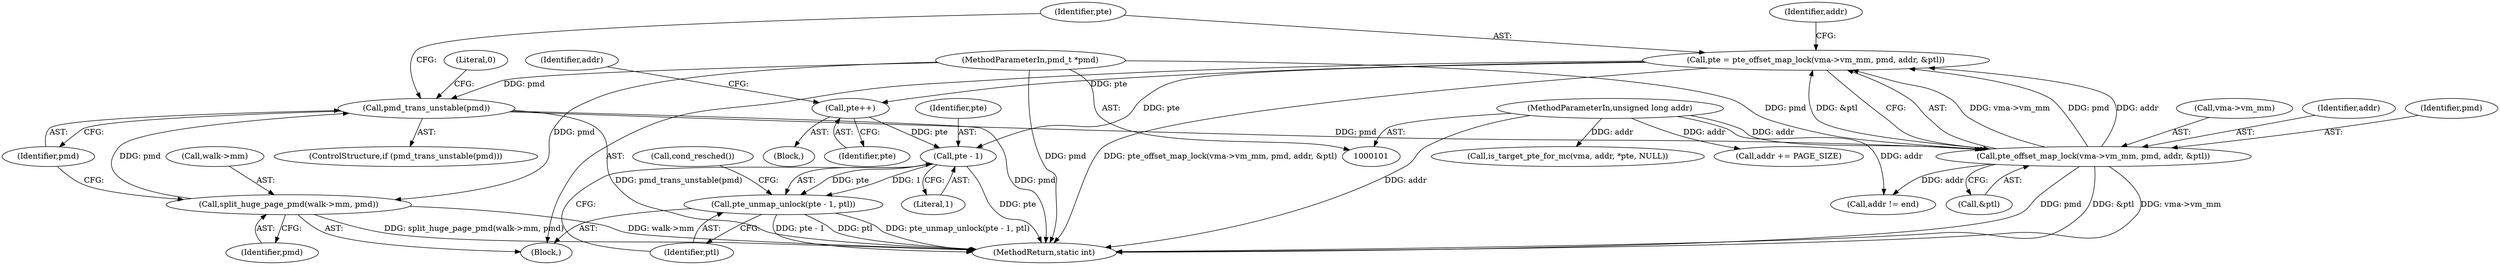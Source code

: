 digraph "0_linux_4a1d704194a441bf83c636004a479e01360ec850_4@pointer" {
"1000157" [label="(Call,pte - 1)"];
"1000125" [label="(Call,pte = pte_offset_map_lock(vma->vm_mm, pmd, addr, &ptl))"];
"1000127" [label="(Call,pte_offset_map_lock(vma->vm_mm, pmd, addr, &ptl))"];
"1000121" [label="(Call,pmd_trans_unstable(pmd))"];
"1000115" [label="(Call,split_huge_page_pmd(walk->mm, pmd))"];
"1000102" [label="(MethodParameterIn,pmd_t *pmd)"];
"1000103" [label="(MethodParameterIn,unsigned long addr)"];
"1000140" [label="(Call,pte++)"];
"1000156" [label="(Call,pte_unmap_unlock(pte - 1, ptl))"];
"1000160" [label="(Identifier,ptl)"];
"1000119" [label="(Identifier,pmd)"];
"1000157" [label="(Call,pte - 1)"];
"1000103" [label="(MethodParameterIn,unsigned long addr)"];
"1000128" [label="(Call,vma->vm_mm)"];
"1000156" [label="(Call,pte_unmap_unlock(pte - 1, ptl))"];
"1000158" [label="(Identifier,pte)"];
"1000116" [label="(Call,walk->mm)"];
"1000146" [label="(Call,is_target_pte_for_mc(vma, addr, *pte, NULL))"];
"1000161" [label="(Call,cond_resched())"];
"1000115" [label="(Call,split_huge_page_pmd(walk->mm, pmd))"];
"1000142" [label="(Call,addr += PAGE_SIZE)"];
"1000127" [label="(Call,pte_offset_map_lock(vma->vm_mm, pmd, addr, &ptl))"];
"1000132" [label="(Identifier,addr)"];
"1000122" [label="(Identifier,pmd)"];
"1000136" [label="(Call,addr != end)"];
"1000125" [label="(Call,pte = pte_offset_map_lock(vma->vm_mm, pmd, addr, &ptl))"];
"1000140" [label="(Call,pte++)"];
"1000143" [label="(Identifier,addr)"];
"1000159" [label="(Literal,1)"];
"1000131" [label="(Identifier,pmd)"];
"1000121" [label="(Call,pmd_trans_unstable(pmd))"];
"1000133" [label="(Call,&ptl)"];
"1000102" [label="(MethodParameterIn,pmd_t *pmd)"];
"1000164" [label="(MethodReturn,static int)"];
"1000141" [label="(Identifier,pte)"];
"1000126" [label="(Identifier,pte)"];
"1000139" [label="(Block,)"];
"1000120" [label="(ControlStructure,if (pmd_trans_unstable(pmd)))"];
"1000106" [label="(Block,)"];
"1000137" [label="(Identifier,addr)"];
"1000124" [label="(Literal,0)"];
"1000157" -> "1000156"  [label="AST: "];
"1000157" -> "1000159"  [label="CFG: "];
"1000158" -> "1000157"  [label="AST: "];
"1000159" -> "1000157"  [label="AST: "];
"1000160" -> "1000157"  [label="CFG: "];
"1000157" -> "1000164"  [label="DDG: pte"];
"1000157" -> "1000156"  [label="DDG: pte"];
"1000157" -> "1000156"  [label="DDG: 1"];
"1000125" -> "1000157"  [label="DDG: pte"];
"1000140" -> "1000157"  [label="DDG: pte"];
"1000125" -> "1000106"  [label="AST: "];
"1000125" -> "1000127"  [label="CFG: "];
"1000126" -> "1000125"  [label="AST: "];
"1000127" -> "1000125"  [label="AST: "];
"1000137" -> "1000125"  [label="CFG: "];
"1000125" -> "1000164"  [label="DDG: pte_offset_map_lock(vma->vm_mm, pmd, addr, &ptl)"];
"1000127" -> "1000125"  [label="DDG: vma->vm_mm"];
"1000127" -> "1000125"  [label="DDG: pmd"];
"1000127" -> "1000125"  [label="DDG: addr"];
"1000127" -> "1000125"  [label="DDG: &ptl"];
"1000125" -> "1000140"  [label="DDG: pte"];
"1000127" -> "1000133"  [label="CFG: "];
"1000128" -> "1000127"  [label="AST: "];
"1000131" -> "1000127"  [label="AST: "];
"1000132" -> "1000127"  [label="AST: "];
"1000133" -> "1000127"  [label="AST: "];
"1000127" -> "1000164"  [label="DDG: pmd"];
"1000127" -> "1000164"  [label="DDG: &ptl"];
"1000127" -> "1000164"  [label="DDG: vma->vm_mm"];
"1000121" -> "1000127"  [label="DDG: pmd"];
"1000102" -> "1000127"  [label="DDG: pmd"];
"1000103" -> "1000127"  [label="DDG: addr"];
"1000127" -> "1000136"  [label="DDG: addr"];
"1000121" -> "1000120"  [label="AST: "];
"1000121" -> "1000122"  [label="CFG: "];
"1000122" -> "1000121"  [label="AST: "];
"1000124" -> "1000121"  [label="CFG: "];
"1000126" -> "1000121"  [label="CFG: "];
"1000121" -> "1000164"  [label="DDG: pmd_trans_unstable(pmd)"];
"1000121" -> "1000164"  [label="DDG: pmd"];
"1000115" -> "1000121"  [label="DDG: pmd"];
"1000102" -> "1000121"  [label="DDG: pmd"];
"1000115" -> "1000106"  [label="AST: "];
"1000115" -> "1000119"  [label="CFG: "];
"1000116" -> "1000115"  [label="AST: "];
"1000119" -> "1000115"  [label="AST: "];
"1000122" -> "1000115"  [label="CFG: "];
"1000115" -> "1000164"  [label="DDG: split_huge_page_pmd(walk->mm, pmd)"];
"1000115" -> "1000164"  [label="DDG: walk->mm"];
"1000102" -> "1000115"  [label="DDG: pmd"];
"1000102" -> "1000101"  [label="AST: "];
"1000102" -> "1000164"  [label="DDG: pmd"];
"1000103" -> "1000101"  [label="AST: "];
"1000103" -> "1000164"  [label="DDG: addr"];
"1000103" -> "1000136"  [label="DDG: addr"];
"1000103" -> "1000142"  [label="DDG: addr"];
"1000103" -> "1000146"  [label="DDG: addr"];
"1000140" -> "1000139"  [label="AST: "];
"1000140" -> "1000141"  [label="CFG: "];
"1000141" -> "1000140"  [label="AST: "];
"1000143" -> "1000140"  [label="CFG: "];
"1000156" -> "1000106"  [label="AST: "];
"1000156" -> "1000160"  [label="CFG: "];
"1000160" -> "1000156"  [label="AST: "];
"1000161" -> "1000156"  [label="CFG: "];
"1000156" -> "1000164"  [label="DDG: pte - 1"];
"1000156" -> "1000164"  [label="DDG: ptl"];
"1000156" -> "1000164"  [label="DDG: pte_unmap_unlock(pte - 1, ptl)"];
}
